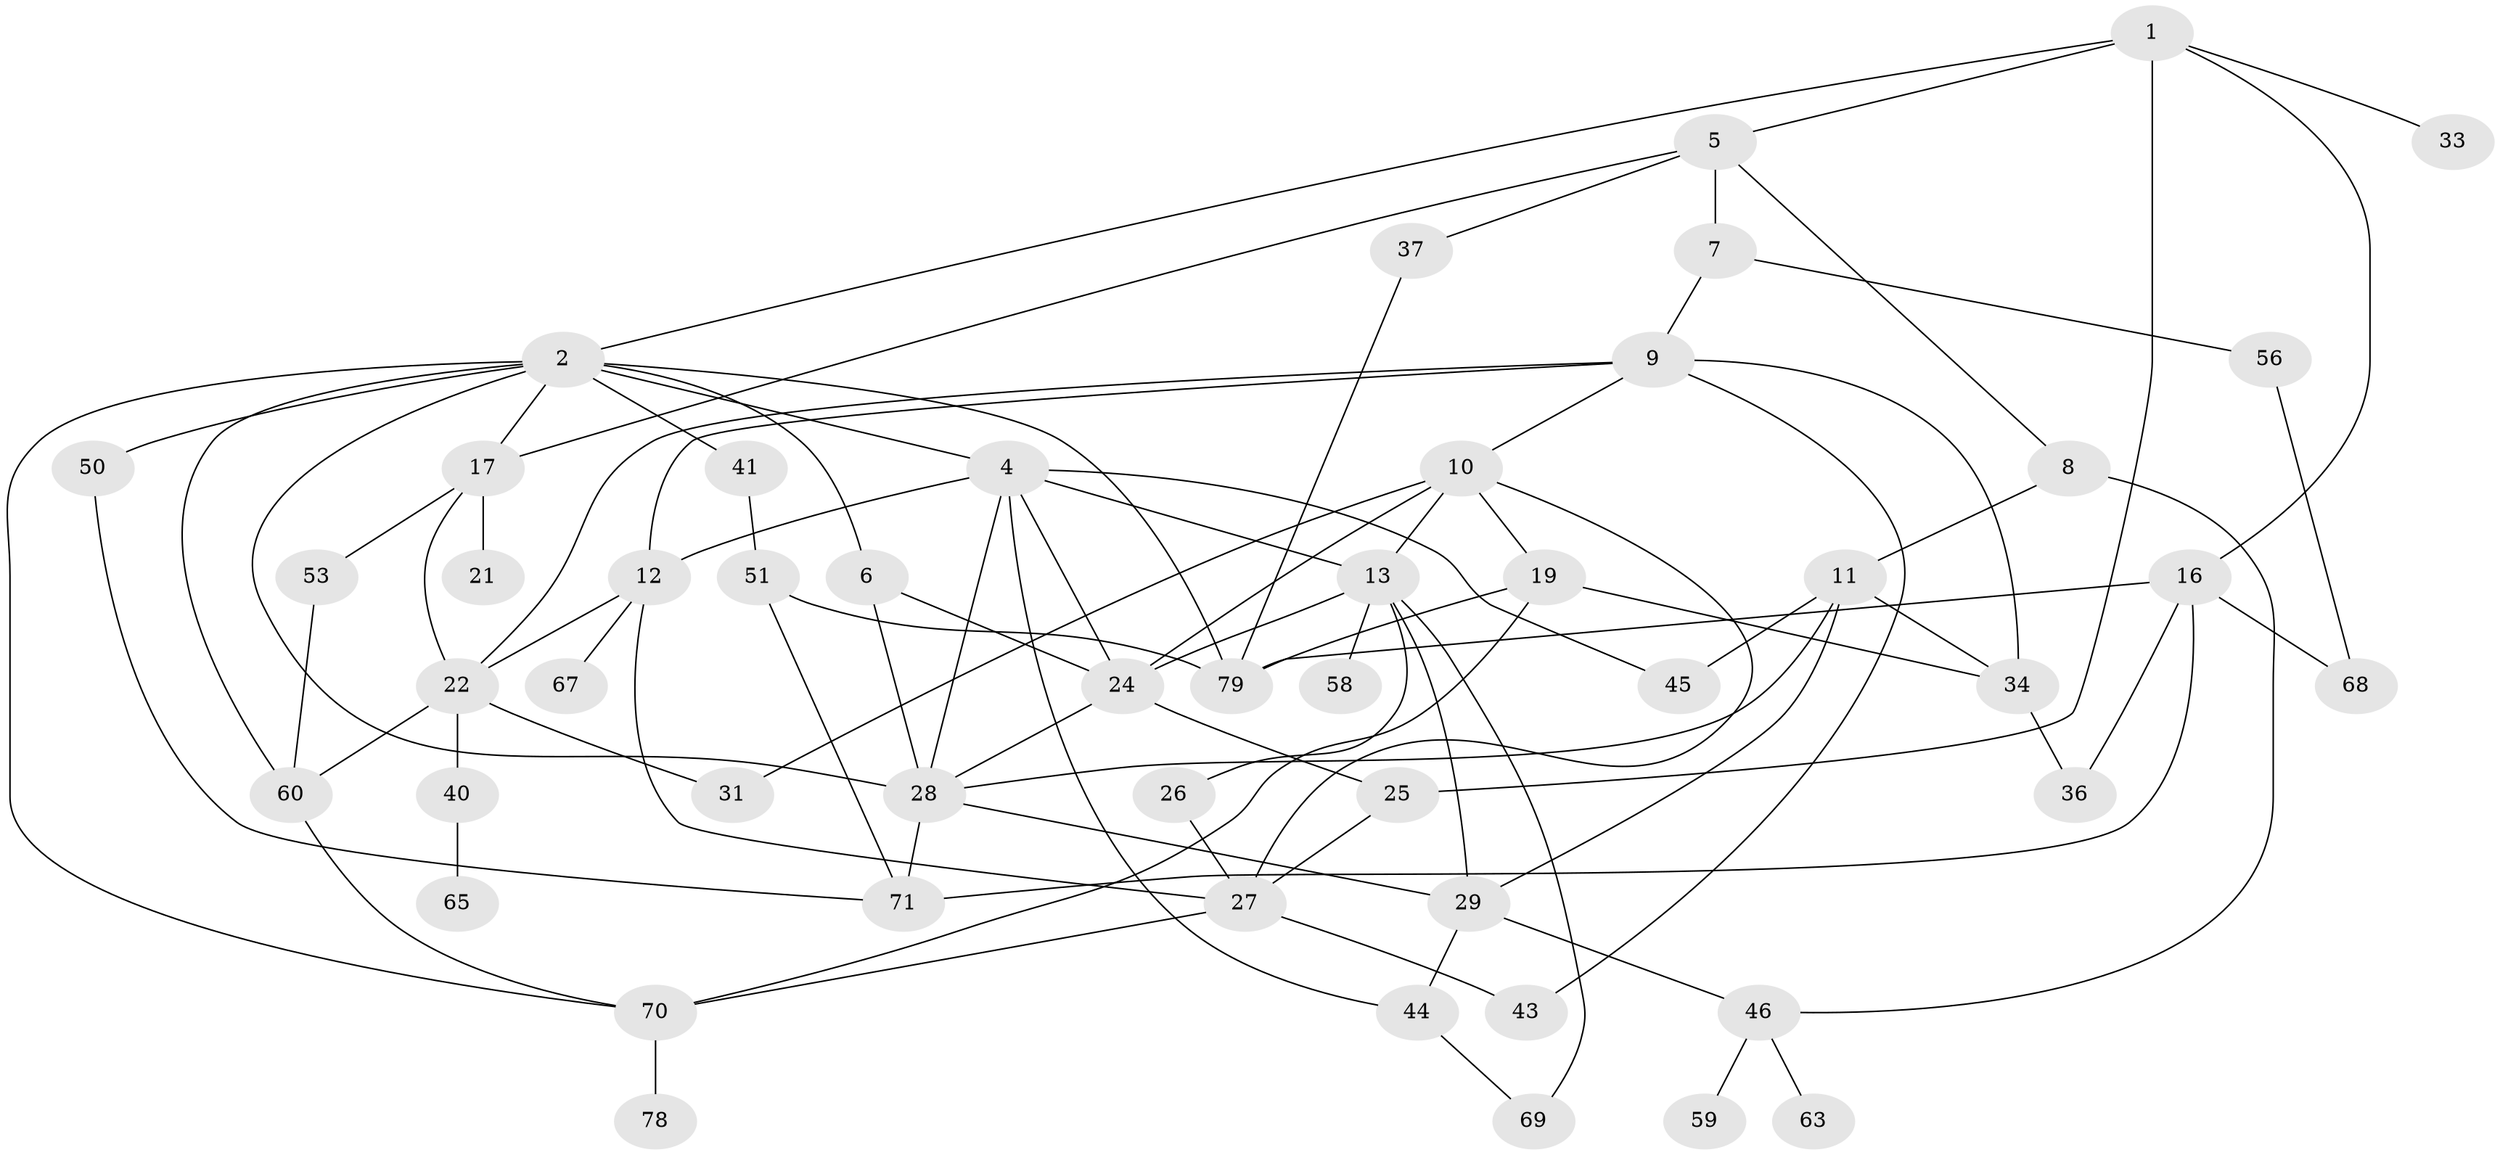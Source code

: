 // Generated by graph-tools (version 1.1) at 2025/23/03/03/25 07:23:30]
// undirected, 50 vertices, 89 edges
graph export_dot {
graph [start="1"]
  node [color=gray90,style=filled];
  1 [super="+77"];
  2 [super="+3"];
  4 [super="+14"];
  5 [super="+23"];
  6;
  7 [super="+48"];
  8;
  9 [super="+72"];
  10 [super="+15"];
  11 [super="+52"];
  12 [super="+30"];
  13 [super="+47"];
  16 [super="+18"];
  17 [super="+20"];
  19;
  21;
  22 [super="+32"];
  24;
  25 [super="+55"];
  26;
  27 [super="+35"];
  28 [super="+66"];
  29 [super="+38"];
  31 [super="+64"];
  33;
  34;
  36 [super="+42"];
  37 [super="+39"];
  40 [super="+54"];
  41;
  43;
  44 [super="+49"];
  45;
  46 [super="+57"];
  50;
  51 [super="+73"];
  53 [super="+74"];
  56 [super="+61"];
  58;
  59;
  60 [super="+62"];
  63;
  65;
  67;
  68;
  69;
  70 [super="+76"];
  71 [super="+75"];
  78;
  79 [super="+80"];
  1 -- 2;
  1 -- 5;
  1 -- 16;
  1 -- 25;
  1 -- 33;
  2 -- 41;
  2 -- 70;
  2 -- 79;
  2 -- 17;
  2 -- 50;
  2 -- 4;
  2 -- 6;
  2 -- 60;
  2 -- 28;
  4 -- 13;
  4 -- 28;
  4 -- 24;
  4 -- 45;
  4 -- 44;
  4 -- 12;
  5 -- 7;
  5 -- 8;
  5 -- 17;
  5 -- 37;
  6 -- 24;
  6 -- 28;
  7 -- 9;
  7 -- 56;
  8 -- 11;
  8 -- 46;
  9 -- 10;
  9 -- 12;
  9 -- 43;
  9 -- 34;
  9 -- 22;
  10 -- 13;
  10 -- 24;
  10 -- 19;
  10 -- 31;
  10 -- 27;
  11 -- 28;
  11 -- 45;
  11 -- 34;
  11 -- 29;
  12 -- 67;
  12 -- 22;
  12 -- 27;
  13 -- 26;
  13 -- 29;
  13 -- 24;
  13 -- 58;
  13 -- 69;
  16 -- 68;
  16 -- 36;
  16 -- 71;
  16 -- 79;
  17 -- 53;
  17 -- 21;
  17 -- 22;
  19 -- 34;
  19 -- 70;
  19 -- 79;
  22 -- 40;
  22 -- 60;
  22 -- 31;
  24 -- 28;
  24 -- 25;
  25 -- 27;
  26 -- 27;
  27 -- 43;
  27 -- 70;
  28 -- 71;
  28 -- 29;
  29 -- 46;
  29 -- 44;
  34 -- 36;
  37 -- 79;
  40 -- 65;
  41 -- 51;
  44 -- 69;
  46 -- 63;
  46 -- 59;
  50 -- 71;
  51 -- 71;
  51 -- 79;
  53 -- 60;
  56 -- 68;
  60 -- 70;
  70 -- 78;
}
